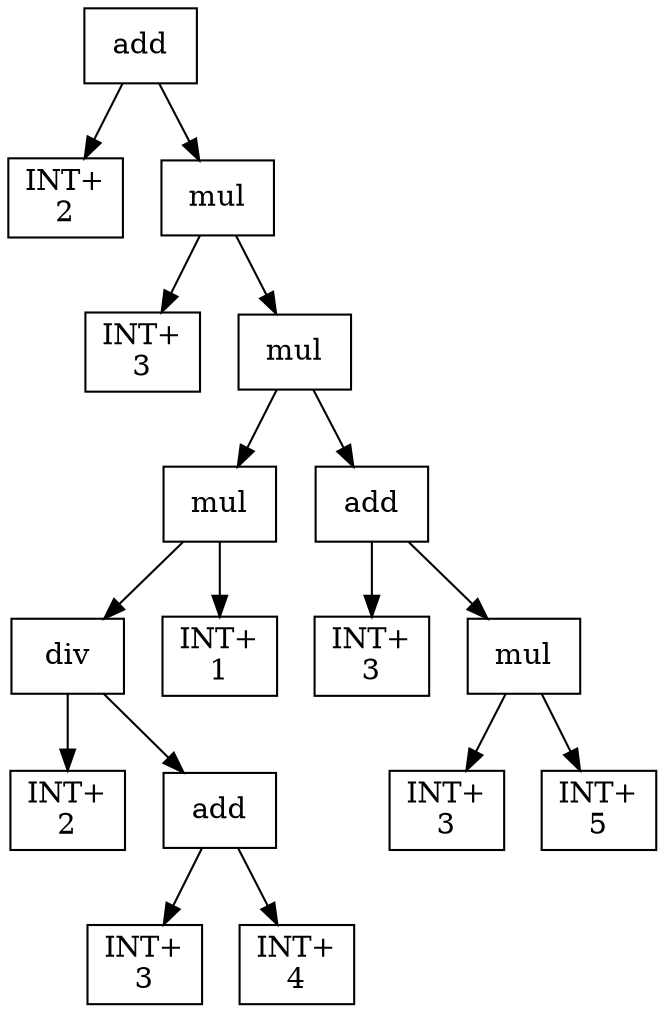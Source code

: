 digraph expr {
  node [shape=box];
  n1 [label="add"];
  n2 [label="INT+\n2"];
  n3 [label="mul"];
  n4 [label="INT+\n3"];
  n5 [label="mul"];
  n6 [label="mul"];
  n7 [label="div"];
  n8 [label="INT+\n2"];
  n9 [label="add"];
  n10 [label="INT+\n3"];
  n11 [label="INT+\n4"];
  n9 -> n10;
  n9 -> n11;
  n7 -> n8;
  n7 -> n9;
  n12 [label="INT+\n1"];
  n6 -> n7;
  n6 -> n12;
  n13 [label="add"];
  n14 [label="INT+\n3"];
  n15 [label="mul"];
  n16 [label="INT+\n3"];
  n17 [label="INT+\n5"];
  n15 -> n16;
  n15 -> n17;
  n13 -> n14;
  n13 -> n15;
  n5 -> n6;
  n5 -> n13;
  n3 -> n4;
  n3 -> n5;
  n1 -> n2;
  n1 -> n3;
}